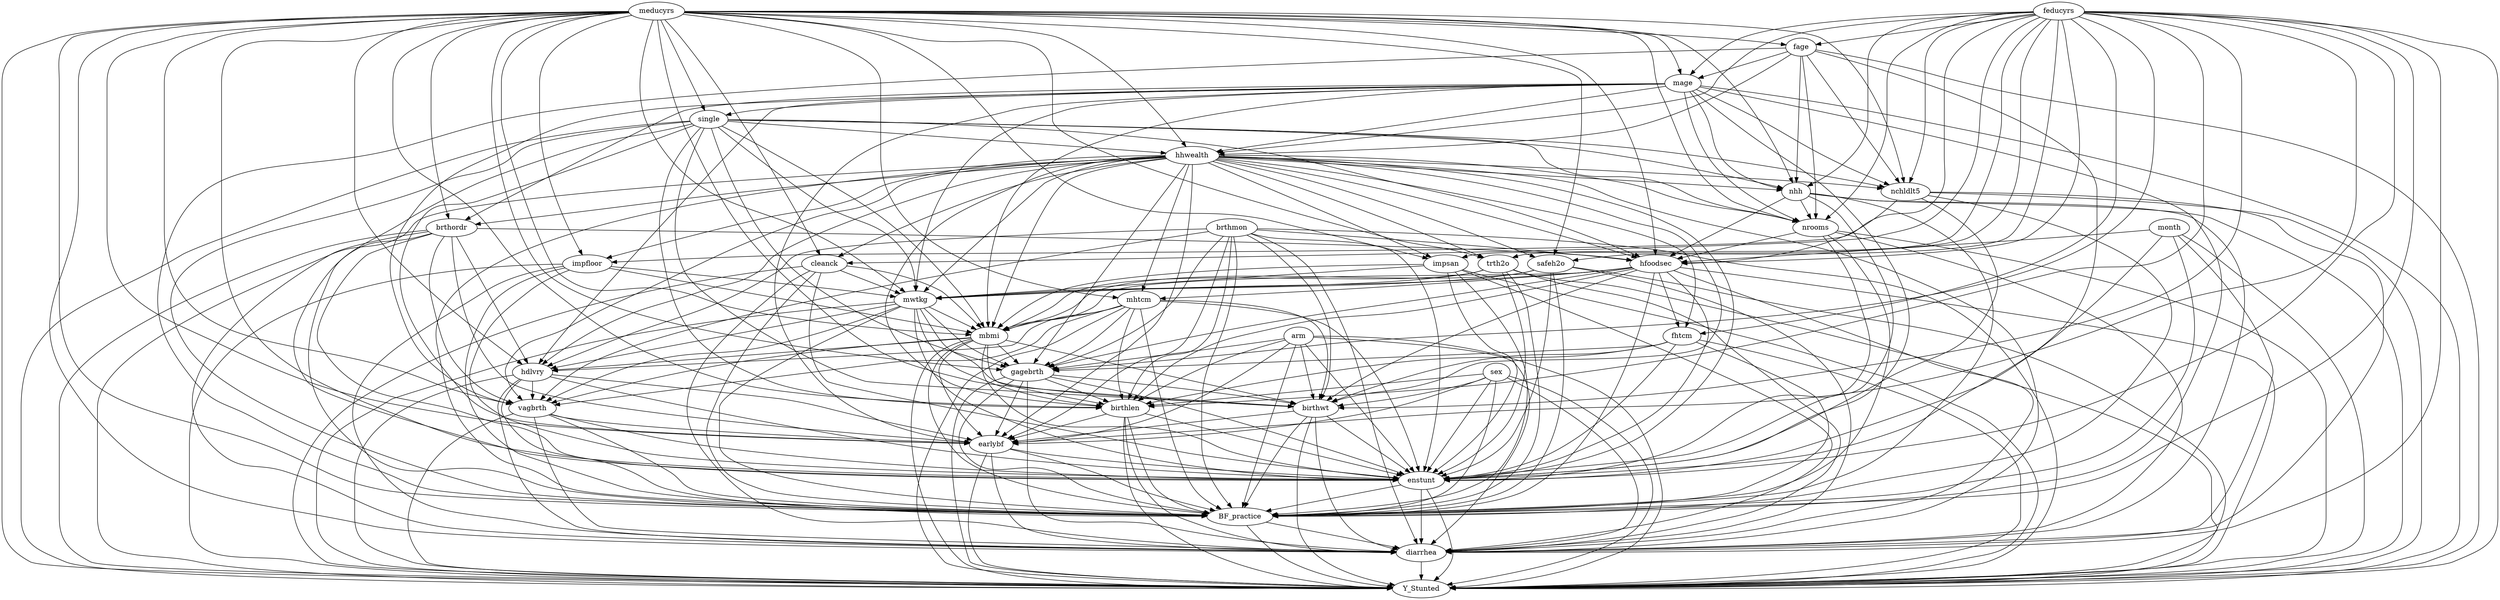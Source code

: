 digraph g {

#---------------------------------
#Variables affecting the outcome
#---------------------------------


mage->Y_Stunted
fage->Y_Stunted
mhtcm->Y_Stunted
fhtcm->Y_Stunted
mwtkg->Y_Stunted
mbmi->Y_Stunted
single->Y_Stunted
meducyrs->Y_Stunted
feducyrs->Y_Stunted

birthwt->Y_Stunted
birthlen->Y_Stunted
gagebrth->Y_Stunted
vagbrth->Y_Stunted
hdlvry->Y_Stunted

sex->Y_Stunted
brthordr->Y_Stunted
brthmon->Y_Stunted

impsan->Y_Stunted
safeh2o->Y_Stunted
trth2o->Y_Stunted
cleanck->Y_Stunted
impfloor->Y_Stunted

nchldlt5->Y_Stunted
nhh->Y_Stunted
nrooms->Y_Stunted

diarrhea->Y_Stunted

BF_practice->Y_Stunted

hfoodsec->Y_Stunted
hhwealth->Y_Stunted
enstunt->Y_Stunted
earlybf->Y_Stunted

arm->Y_Stunted
month->Y_Stunted


#---------------------------------
#Variables affecting other variables
#---------------------------------


#Parental_Vars: parental characteristics
#Variables affecting: mage 
  
fage->mage
meducyrs->mage
feducyrs->mage
     
#Variables affecting: fage
  
meducyrs->fage
feducyrs->fage
             
#Variables affecting: mhtcm
  
meducyrs->mhtcm

hfoodsec->mhtcm
hhwealth->mhtcm
      
#Variables affecting: fhtcm
  
feducyrs->fhtcm
hfoodsec->fhtcm
hhwealth->fhtcm
  
#Variables affecting: mwtkg
  
mage->mwtkg

single->mwtkg
meducyrs->mwtkg

impsan->mwtkg
safeh2o->mwtkg
trth2o->mwtkg
cleanck->mwtkg
impfloor->mwtkg

hfoodsec->mwtkg
hhwealth->mwtkg
    
      
#Variables affecting: mbmi
  
mage->mbmi
mhtcm->mbmi
mwtkg->mbmi
single->mbmi
meducyrs->mbmi

impsan->mbmi
safeh2o->mbmi
trth2o->mbmi
cleanck->mbmi
impfloor->mbmi

hfoodsec->mbmi
hhwealth->mbmi
      
#Variables affecting: single
  
mage->single
meducyrs->single
  
# #Variables affecting: meducyrs 
# 
#   
# 
# #Variables affecting: feducyrs
# 
# 

#Birth_Antho: birth anthropometry/modifiable birth characteristics
#Variables affecting: birthwt 
     
mhtcm->birthwt
fhtcm->birthwt
mwtkg->birthwt
mbmi->birthwt
single->birthwt
meducyrs->birthwt
feducyrs->birthwt

gagebrth->birthwt

sex->birthwt
brthmon->birthwt

hfoodsec->birthwt
hhwealth->birthwt

arm->birthwt
   
#Variables affecting: birthlen 
  
mhtcm->birthlen
fhtcm->birthlen
mwtkg->birthlen
mbmi->birthlen
single->birthlen
meducyrs->birthlen
feducyrs->birthlen

gagebrth->birthlen

sex->birthlen
brthmon->birthlen

hfoodsec->birthlen
hhwealth->birthlen

arm->birthlen
  
#Variables affecting: gagebrth 
  
mhtcm->gagebrth
fhtcm->gagebrth
mwtkg->gagebrth
mbmi->gagebrth
single->gagebrth
meducyrs->gagebrth
feducyrs->gagebrth

brthmon->gagebrth

hfoodsec->gagebrth
hhwealth->gagebrth

arm->gagebrth
  
#Variables affecting: vagbrth  
  
mage->vagbrth
mhtcm->vagbrth
mwtkg->vagbrth
mbmi->vagbrth
meducyrs->vagbrth
 
hdlvry->vagbrth

brthordr->vagbrth
brthmon->vagbrth

hhwealth->vagbrth
  
#Variables affecting: hdlvry
  
mage->hdlvry
mhtcm->hdlvry
mwtkg->hdlvry
mbmi->hdlvry
meducyrs->hdlvry
 
brthordr->hdlvry
brthmon->hdlvry

hhwealth->hdlvry
  

#Birth_Chars: other unmodifiable birth characteristics
#Variables affecting: sex 
    #-none

#Variables affecting: brthordr 
  
mage->brthordr
meducyrs->brthordr
hhwealth->brthordr

   
#Variables affecting: brthmon 
  #-none
#HH_WASH: HH WASH/ construction
#Variables affecting: impsan 
  
meducyrs->impsan
feducyrs->impsan
hhwealth->impsan
  
#Variables affecting: safeh2o 
  
meducyrs->safeh2o
feducyrs->safeh2o
hhwealth->safeh2o
   
#Variables affecting: trth2o 
  
meducyrs->trth2o
feducyrs->trth2o
hhwealth->trth2o
    
#Variables affecting: cleanck
  
meducyrs->cleanck
feducyrs->cleanck
hhwealth->cleanck
    
#Variables affecting: impfloor 

meducyrs->impfloor
feducyrs->impfloor
hhwealth->impfloor
  

#HH_size
#Variables affecting: nchldlt5
  
mage->nchldlt5
fage->nchldlt5
single->nchldlt5
meducyrs->nchldlt5
feducyrs->nchldlt5
hhwealth->nchldlt5
  
#Variables affecting: nhh
  
mage->nhh
fage->nhh
single->nhh
meducyrs->nhh
feducyrs->nhh
hhwealth->nhh
  
#Variables affecting: nrooms

mage->nrooms
fage->nrooms
single->nrooms
meducyrs->nrooms
feducyrs->nrooms
hhwealth->nrooms
nhh->nrooms

#Variables affecting: diarrhea

meducyrs->diarrhea
feducyrs->diarrhea

birthwt->diarrhea
birthlen->diarrhea
gagebrth->diarrhea
vagbrth->diarrhea
hdlvry->diarrhea

sex->diarrhea
brthordr->diarrhea
brthmon->diarrhea

impsan->diarrhea
safeh2o->diarrhea
trth2o->diarrhea
cleanck->diarrhea
impfloor->diarrhea

nchldlt5->diarrhea
nhh->diarrhea
nrooms->diarrhea

BF_practice->diarrhea

hfoodsec->diarrhea
hhwealth->diarrhea
enstunt->diarrhea
earlybf->diarrhea

arm->diarrhea
month->diarrhea
  

#Variables affecting: BF_practice

mage->BF_practice
fage->BF_practice
mhtcm->BF_practice
fhtcm->BF_practice
mwtkg->BF_practice
mbmi->BF_practice
single->BF_practice
meducyrs->BF_practice
feducyrs->BF_practice

birthwt->BF_practice
birthlen->BF_practice
gagebrth->BF_practice
vagbrth->BF_practice
hdlvry->BF_practice

sex->BF_practice
brthordr->BF_practice
brthmon->BF_practice

impsan->BF_practice
safeh2o->BF_practice
trth2o->BF_practice
cleanck->BF_practice
impfloor->BF_practice

nchldlt5->BF_practice
nhh->BF_practice
nrooms->BF_practice

hfoodsec->BF_practice
hhwealth->BF_practice
enstunt->BF_practice
earlybf->BF_practice

arm->BF_practice
month->BF_practice
  
#Variables affecting: hfoodsec

single->hfoodsec
meducyrs->hfoodsec
feducyrs->hfoodsec

brthordr->hfoodsec
brthmon->hfoodsec

nchldlt5->hfoodsec
nhh->hfoodsec
nrooms->hfoodsec

hhwealth->hfoodsec
 
month->hfoodsec
  
#Variables affecting: hhwealth
  
mage->hhwealth
fage->hhwealth
single->hhwealth
meducyrs->hhwealth
feducyrs->hhwealth
  
#Variables affecting: enstunt
  
mage->enstunt
fage->enstunt
mhtcm->enstunt
fhtcm->enstunt
mwtkg->enstunt
mbmi->enstunt
single->enstunt
meducyrs->enstunt
feducyrs->enstunt

birthwt->enstunt
birthlen->enstunt
gagebrth->enstunt
vagbrth->enstunt
hdlvry->enstunt

sex->enstunt
brthordr->enstunt
brthmon->enstunt

impsan->enstunt
safeh2o->enstunt
trth2o->enstunt
cleanck->enstunt
impfloor->enstunt

nchldlt5->enstunt
nhh->enstunt
nrooms->enstunt

hfoodsec->enstunt
hhwealth->enstunt
earlybf->enstunt

arm->enstunt
month->enstunt
  
#Variables affecting: earlybf
  
mage->earlybf
mbmi->earlybf
single->earlybf
meducyrs->earlybf
feducyrs->earlybf

birthwt->earlybf
birthlen->earlybf
gagebrth->earlybf
vagbrth->earlybf
hdlvry->earlybf

sex->earlybf
brthordr->earlybf
brthmon->earlybf

hhwealth->earlybf
arm->earlybf
  
#Variables affecting: arm
  #-none
#Variables affecting: month 
  #-none

}
